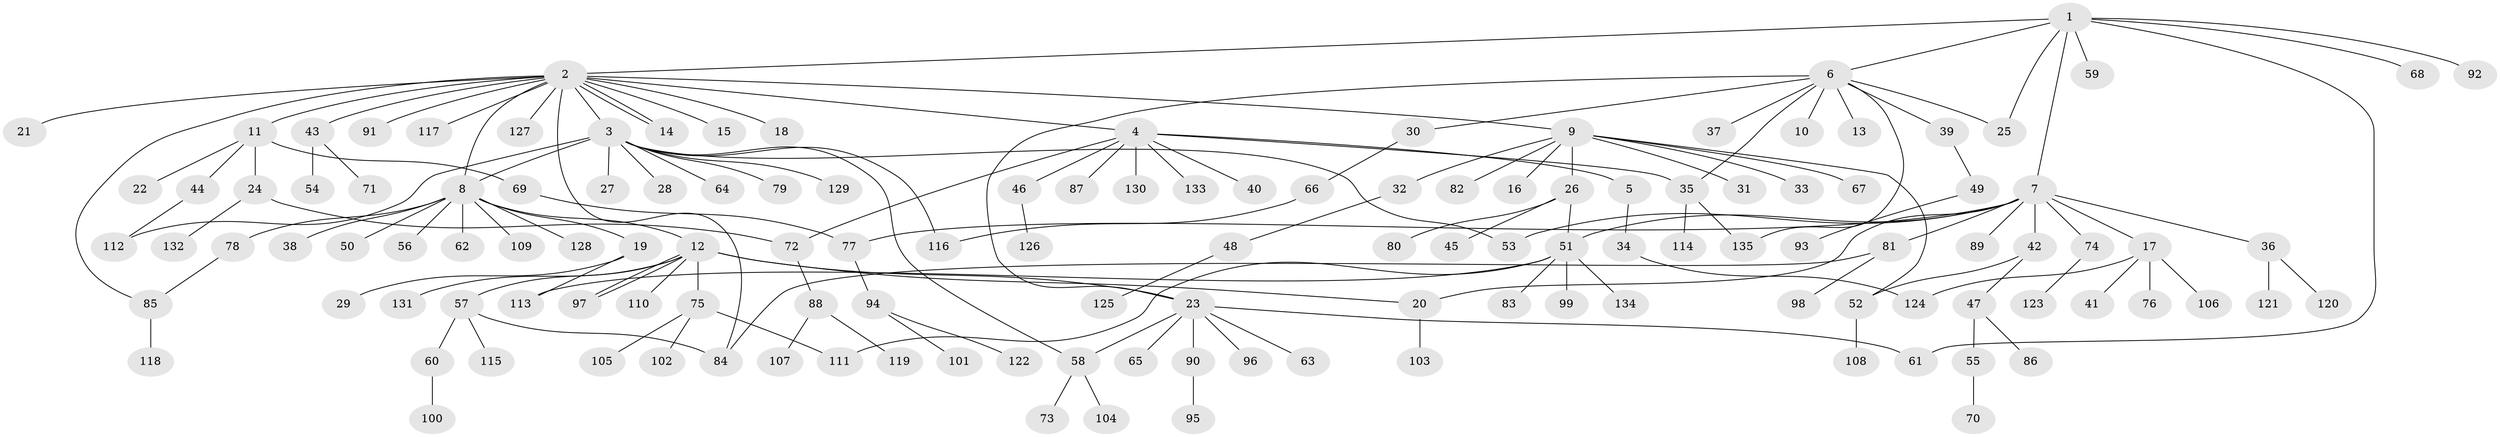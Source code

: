 // Generated by graph-tools (version 1.1) at 2025/49/03/09/25 03:49:53]
// undirected, 135 vertices, 157 edges
graph export_dot {
graph [start="1"]
  node [color=gray90,style=filled];
  1;
  2;
  3;
  4;
  5;
  6;
  7;
  8;
  9;
  10;
  11;
  12;
  13;
  14;
  15;
  16;
  17;
  18;
  19;
  20;
  21;
  22;
  23;
  24;
  25;
  26;
  27;
  28;
  29;
  30;
  31;
  32;
  33;
  34;
  35;
  36;
  37;
  38;
  39;
  40;
  41;
  42;
  43;
  44;
  45;
  46;
  47;
  48;
  49;
  50;
  51;
  52;
  53;
  54;
  55;
  56;
  57;
  58;
  59;
  60;
  61;
  62;
  63;
  64;
  65;
  66;
  67;
  68;
  69;
  70;
  71;
  72;
  73;
  74;
  75;
  76;
  77;
  78;
  79;
  80;
  81;
  82;
  83;
  84;
  85;
  86;
  87;
  88;
  89;
  90;
  91;
  92;
  93;
  94;
  95;
  96;
  97;
  98;
  99;
  100;
  101;
  102;
  103;
  104;
  105;
  106;
  107;
  108;
  109;
  110;
  111;
  112;
  113;
  114;
  115;
  116;
  117;
  118;
  119;
  120;
  121;
  122;
  123;
  124;
  125;
  126;
  127;
  128;
  129;
  130;
  131;
  132;
  133;
  134;
  135;
  1 -- 2;
  1 -- 6;
  1 -- 7;
  1 -- 25;
  1 -- 59;
  1 -- 61;
  1 -- 68;
  1 -- 92;
  2 -- 3;
  2 -- 4;
  2 -- 8;
  2 -- 9;
  2 -- 11;
  2 -- 14;
  2 -- 14;
  2 -- 15;
  2 -- 18;
  2 -- 21;
  2 -- 43;
  2 -- 84;
  2 -- 85;
  2 -- 91;
  2 -- 117;
  2 -- 127;
  3 -- 8;
  3 -- 27;
  3 -- 28;
  3 -- 53;
  3 -- 58;
  3 -- 64;
  3 -- 79;
  3 -- 112;
  3 -- 116;
  3 -- 129;
  4 -- 5;
  4 -- 35;
  4 -- 40;
  4 -- 46;
  4 -- 72;
  4 -- 87;
  4 -- 130;
  4 -- 133;
  5 -- 34;
  6 -- 10;
  6 -- 13;
  6 -- 23;
  6 -- 25;
  6 -- 30;
  6 -- 35;
  6 -- 37;
  6 -- 39;
  6 -- 135;
  7 -- 17;
  7 -- 20;
  7 -- 36;
  7 -- 42;
  7 -- 51;
  7 -- 53;
  7 -- 74;
  7 -- 77;
  7 -- 81;
  7 -- 89;
  8 -- 12;
  8 -- 19;
  8 -- 38;
  8 -- 50;
  8 -- 56;
  8 -- 62;
  8 -- 78;
  8 -- 109;
  8 -- 128;
  9 -- 16;
  9 -- 26;
  9 -- 31;
  9 -- 32;
  9 -- 33;
  9 -- 52;
  9 -- 67;
  9 -- 82;
  11 -- 22;
  11 -- 24;
  11 -- 44;
  11 -- 69;
  12 -- 20;
  12 -- 23;
  12 -- 57;
  12 -- 75;
  12 -- 97;
  12 -- 97;
  12 -- 110;
  12 -- 131;
  17 -- 41;
  17 -- 76;
  17 -- 106;
  17 -- 124;
  19 -- 29;
  19 -- 113;
  20 -- 103;
  23 -- 58;
  23 -- 61;
  23 -- 63;
  23 -- 65;
  23 -- 90;
  23 -- 96;
  24 -- 72;
  24 -- 132;
  26 -- 45;
  26 -- 51;
  26 -- 80;
  30 -- 66;
  32 -- 48;
  34 -- 124;
  35 -- 114;
  35 -- 135;
  36 -- 120;
  36 -- 121;
  39 -- 49;
  42 -- 47;
  42 -- 52;
  43 -- 54;
  43 -- 71;
  44 -- 112;
  46 -- 126;
  47 -- 55;
  47 -- 86;
  48 -- 125;
  49 -- 93;
  51 -- 83;
  51 -- 99;
  51 -- 111;
  51 -- 113;
  51 -- 134;
  52 -- 108;
  55 -- 70;
  57 -- 60;
  57 -- 84;
  57 -- 115;
  58 -- 73;
  58 -- 104;
  60 -- 100;
  66 -- 116;
  69 -- 77;
  72 -- 88;
  74 -- 123;
  75 -- 102;
  75 -- 105;
  75 -- 111;
  77 -- 94;
  78 -- 85;
  81 -- 84;
  81 -- 98;
  85 -- 118;
  88 -- 107;
  88 -- 119;
  90 -- 95;
  94 -- 101;
  94 -- 122;
}
